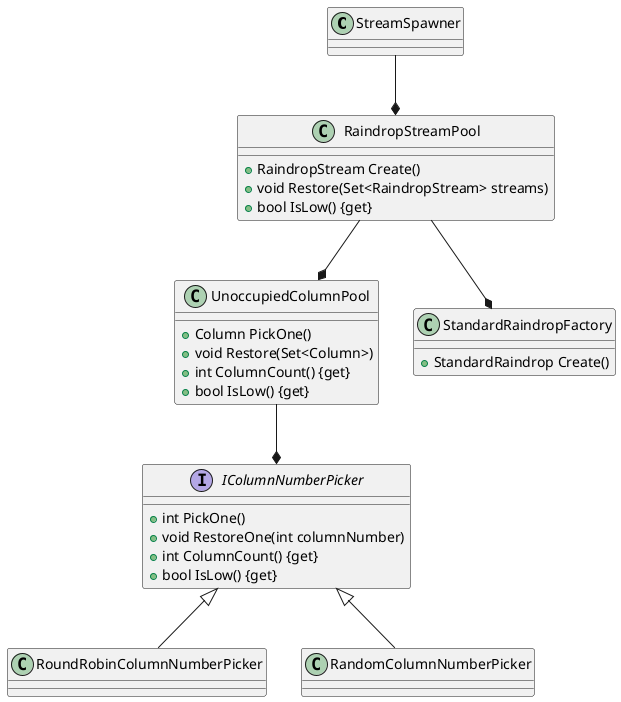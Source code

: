 @startuml
StreamSpawner --* RaindropStreamPool 

RaindropStreamPool --* UnoccupiedColumnPool
RaindropStreamPool --* StandardRaindropFactory

UnoccupiedColumnPool --* IColumnNumberPicker
IColumnNumberPicker <|-- RoundRobinColumnNumberPicker
IColumnNumberPicker <|-- RandomColumnNumberPicker

RaindropStreamPool : +RaindropStream Create()
RaindropStreamPool : +void Restore(Set<RaindropStream> streams)
RaindropStreamPool : +bool IsLow() {get}

UnoccupiedColumnPool : +Column PickOne()
UnoccupiedColumnPool : +void Restore(Set<Column>)
UnoccupiedColumnPool : +int ColumnCount() {get}
UnoccupiedColumnPool : +bool IsLow() {get}

interface IColumnNumberPicker
IColumnNumberPicker : +int PickOne()
IColumnNumberPicker : +void RestoreOne(int columnNumber)
IColumnNumberPicker : +int ColumnCount() {get}
IColumnNumberPicker : +bool IsLow() {get}

StandardRaindropFactory : +StandardRaindrop Create()
@enduml

